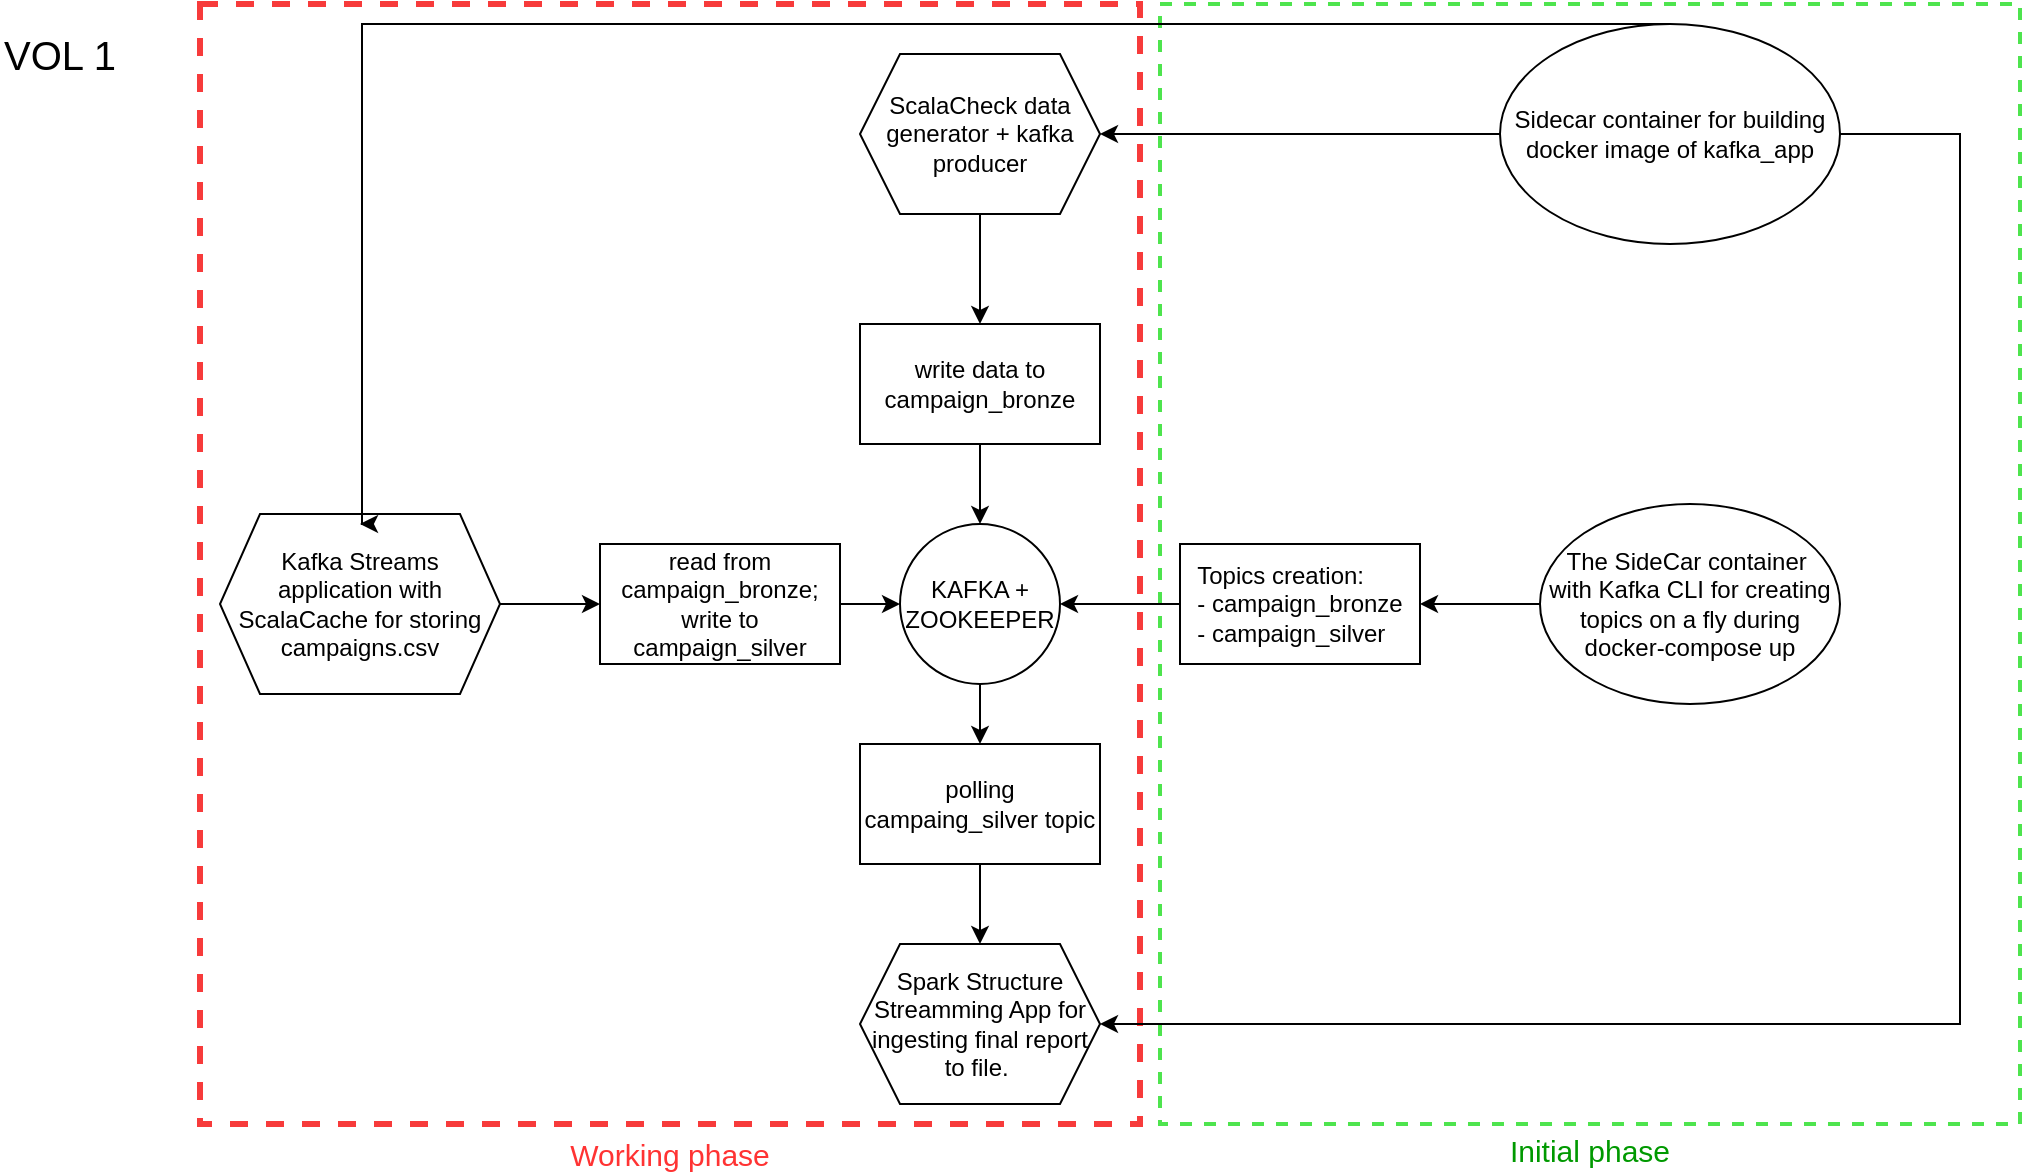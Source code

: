 <mxfile version="22.1.22" type="embed">
  <diagram id="64T7YHSA86FgVfWqqGOS" name="Page-1">
    <mxGraphModel dx="1740" dy="845" grid="1" gridSize="10" guides="1" tooltips="1" connect="1" arrows="1" fold="1" page="1" pageScale="1" pageWidth="850" pageHeight="1100" math="0" shadow="0">
      <root>
        <mxCell id="0" />
        <mxCell id="1" parent="0" />
        <mxCell id="54" value="Initial phase&lt;div style=&quot;text-align: justify; font-size: 15px;&quot;&gt;&lt;/div&gt;" style="rounded=0;html=1;fillStyle=dots;fillColor=none;strokeColor=#4ee44e;dashed=1;fontColor=#009900;strokeWidth=2;align=center;verticalAlign=top;labelPosition=center;verticalLabelPosition=bottom;fontSize=15;spacing=0;whiteSpace=wrap;labelBorderColor=none;" parent="1" vertex="1">
          <mxGeometry x="470" y="30" width="430" height="560" as="geometry" />
        </mxCell>
        <mxCell id="57" value="&lt;font color=&quot;#ff3333&quot; style=&quot;font-size: 15px;&quot;&gt;Working phase&lt;/font&gt;" style="rounded=0;whiteSpace=wrap;html=1;fillColor=none;strokeColor=#f73b3b;dashed=1;strokeWidth=3;labelPosition=center;verticalLabelPosition=bottom;align=center;verticalAlign=top;fontSize=15;" vertex="1" parent="1">
          <mxGeometry x="-10" y="30" width="470" height="560" as="geometry" />
        </mxCell>
        <mxCell id="40" value="" style="edgeStyle=orthogonalEdgeStyle;rounded=0;orthogonalLoop=1;jettySize=auto;html=1;" parent="1" source="2" target="36" edge="1">
          <mxGeometry relative="1" as="geometry" />
        </mxCell>
        <mxCell id="2" value="KAFKA + ZOOKEEPER" style="ellipse;whiteSpace=wrap;html=1;aspect=fixed;" parent="1" vertex="1">
          <mxGeometry x="340" y="290" width="80" height="80" as="geometry" />
        </mxCell>
        <mxCell id="27" value="" style="edgeStyle=orthogonalEdgeStyle;rounded=0;orthogonalLoop=1;jettySize=auto;html=1;" parent="1" source="3" target="2" edge="1">
          <mxGeometry relative="1" as="geometry" />
        </mxCell>
        <mxCell id="3" value="&lt;div style=&quot;text-align: left;&quot;&gt;&lt;span style=&quot;background-color: initial;&quot;&gt;Topics creation:&lt;/span&gt;&lt;/div&gt;&lt;div style=&quot;text-align: left;&quot;&gt;&lt;span style=&quot;background-color: initial;&quot;&gt;- campaign_bronze&lt;/span&gt;&lt;/div&gt;&lt;div style=&quot;text-align: left;&quot;&gt;&lt;span style=&quot;background-color: initial;&quot;&gt;- campaign_silver&lt;/span&gt;&lt;/div&gt;" style="rounded=0;whiteSpace=wrap;html=1;" parent="1" vertex="1">
          <mxGeometry x="480" y="300" width="120" height="60" as="geometry" />
        </mxCell>
        <mxCell id="24" value="" style="edgeStyle=orthogonalEdgeStyle;rounded=0;orthogonalLoop=1;jettySize=auto;html=1;" parent="1" source="6" target="3" edge="1">
          <mxGeometry relative="1" as="geometry" />
        </mxCell>
        <mxCell id="6" value="The SideCar container&amp;nbsp;&lt;br&gt;with Kafka CLI for creating topics on a fly during docker-compose up" style="ellipse;whiteSpace=wrap;html=1;" parent="1" vertex="1">
          <mxGeometry x="660" y="280" width="150" height="100" as="geometry" />
        </mxCell>
        <mxCell id="8" value="Spark Structure Streamming App for ingesting final report to file.&amp;nbsp;" style="shape=hexagon;perimeter=hexagonPerimeter2;whiteSpace=wrap;html=1;fixedSize=1;" parent="1" vertex="1">
          <mxGeometry x="320" y="500" width="120" height="80" as="geometry" />
        </mxCell>
        <mxCell id="33" value="" style="edgeStyle=orthogonalEdgeStyle;rounded=0;orthogonalLoop=1;jettySize=auto;html=1;" parent="1" source="9" target="32" edge="1">
          <mxGeometry relative="1" as="geometry" />
        </mxCell>
        <mxCell id="9" value="Kafka Streams application with ScalaCache for storing campaigns.csv" style="shape=hexagon;perimeter=hexagonPerimeter2;whiteSpace=wrap;html=1;fixedSize=1;" parent="1" vertex="1">
          <mxGeometry y="285" width="140" height="90" as="geometry" />
        </mxCell>
        <mxCell id="31" value="" style="edgeStyle=orthogonalEdgeStyle;rounded=0;orthogonalLoop=1;jettySize=auto;html=1;" parent="1" source="10" target="28" edge="1">
          <mxGeometry relative="1" as="geometry" />
        </mxCell>
        <mxCell id="10" value="ScalaCheck data generator + kafka producer" style="shape=hexagon;perimeter=hexagonPerimeter2;whiteSpace=wrap;html=1;fixedSize=1;" parent="1" vertex="1">
          <mxGeometry x="320" y="55" width="120" height="80" as="geometry" />
        </mxCell>
        <mxCell id="30" value="" style="edgeStyle=orthogonalEdgeStyle;rounded=0;orthogonalLoop=1;jettySize=auto;html=1;" parent="1" source="28" target="2" edge="1">
          <mxGeometry relative="1" as="geometry" />
        </mxCell>
        <mxCell id="28" value="write data to campaign_bronze" style="rounded=0;whiteSpace=wrap;html=1;" parent="1" vertex="1">
          <mxGeometry x="320" y="190" width="120" height="60" as="geometry" />
        </mxCell>
        <mxCell id="34" value="" style="edgeStyle=orthogonalEdgeStyle;rounded=0;orthogonalLoop=1;jettySize=auto;html=1;" parent="1" source="32" target="2" edge="1">
          <mxGeometry relative="1" as="geometry" />
        </mxCell>
        <mxCell id="32" value="read from campaign_bronze;&lt;br&gt;write to campaign_silver" style="rounded=0;whiteSpace=wrap;html=1;" parent="1" vertex="1">
          <mxGeometry x="190" y="300" width="120" height="60" as="geometry" />
        </mxCell>
        <mxCell id="41" value="" style="edgeStyle=orthogonalEdgeStyle;rounded=0;orthogonalLoop=1;jettySize=auto;html=1;" parent="1" source="36" target="8" edge="1">
          <mxGeometry relative="1" as="geometry" />
        </mxCell>
        <mxCell id="36" value="polling campaing_silver topic" style="rounded=0;whiteSpace=wrap;html=1;" parent="1" vertex="1">
          <mxGeometry x="320" y="400" width="120" height="60" as="geometry" />
        </mxCell>
        <mxCell id="70" value="" style="edgeStyle=orthogonalEdgeStyle;rounded=0;orthogonalLoop=1;jettySize=auto;html=1;" edge="1" parent="1" source="59" target="10">
          <mxGeometry relative="1" as="geometry">
            <mxPoint x="440" y="90" as="targetPoint" />
          </mxGeometry>
        </mxCell>
        <mxCell id="76" value="" style="edgeStyle=orthogonalEdgeStyle;rounded=0;orthogonalLoop=1;jettySize=auto;html=1;entryX=1;entryY=0.5;entryDx=0;entryDy=0;exitX=1;exitY=0.5;exitDx=0;exitDy=0;" edge="1" parent="1" source="59" target="8">
          <mxGeometry relative="1" as="geometry">
            <Array as="points">
              <mxPoint x="870" y="95" />
              <mxPoint x="870" y="540" />
            </Array>
          </mxGeometry>
        </mxCell>
        <mxCell id="59" value="Sidecar container for building docker image of kafka_app" style="ellipse;whiteSpace=wrap;html=1;" vertex="1" parent="1">
          <mxGeometry x="640" y="40" width="170" height="110" as="geometry" />
        </mxCell>
        <mxCell id="72" value="" style="edgeStyle=orthogonalEdgeStyle;rounded=0;orthogonalLoop=1;jettySize=auto;html=1;exitX=0.5;exitY=0;exitDx=0;exitDy=0;" edge="1" parent="1" source="59">
          <mxGeometry relative="1" as="geometry">
            <mxPoint x="725" y="62" as="sourcePoint" />
            <mxPoint x="70" y="290" as="targetPoint" />
            <Array as="points">
              <mxPoint x="71" y="40" />
            </Array>
          </mxGeometry>
        </mxCell>
        <mxCell id="77" value="&lt;font style=&quot;font-size: 20px;&quot;&gt;VOL 1&lt;/font&gt;" style="text;html=1;strokeColor=none;fillColor=none;align=center;verticalAlign=middle;whiteSpace=wrap;rounded=0;" vertex="1" parent="1">
          <mxGeometry x="-110" y="40" width="60" height="30" as="geometry" />
        </mxCell>
      </root>
    </mxGraphModel>
  </diagram>
</mxfile>
